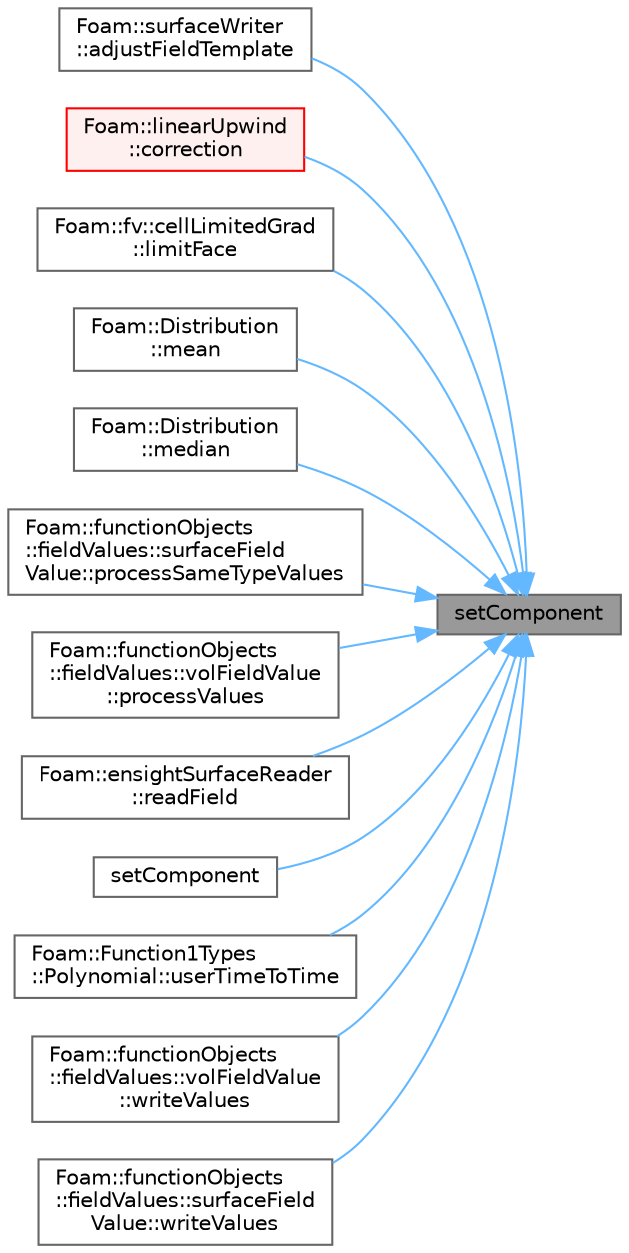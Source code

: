 digraph "setComponent"
{
 // LATEX_PDF_SIZE
  bgcolor="transparent";
  edge [fontname=Helvetica,fontsize=10,labelfontname=Helvetica,labelfontsize=10];
  node [fontname=Helvetica,fontsize=10,shape=box,height=0.2,width=0.4];
  rankdir="RL";
  Node1 [id="Node000001",label="setComponent",height=0.2,width=0.4,color="gray40", fillcolor="grey60", style="filled", fontcolor="black",tooltip=" "];
  Node1 -> Node2 [id="edge1_Node000001_Node000002",dir="back",color="steelblue1",style="solid",tooltip=" "];
  Node2 [id="Node000002",label="Foam::surfaceWriter\l::adjustFieldTemplate",height=0.2,width=0.4,color="grey40", fillcolor="white", style="filled",URL="$classFoam_1_1surfaceWriter.html#ae4f48e47a9fc6e96d1c7074a1ec054c5",tooltip=" "];
  Node1 -> Node3 [id="edge2_Node000001_Node000003",dir="back",color="steelblue1",style="solid",tooltip=" "];
  Node3 [id="Node000003",label="Foam::linearUpwind\l::correction",height=0.2,width=0.4,color="red", fillcolor="#FFF0F0", style="filled",URL="$classFoam_1_1linearUpwind.html#ac26ead7414cbab39c598047884ab43b5",tooltip=" "];
  Node1 -> Node5 [id="edge3_Node000001_Node000005",dir="back",color="steelblue1",style="solid",tooltip=" "];
  Node5 [id="Node000005",label="Foam::fv::cellLimitedGrad\l::limitFace",height=0.2,width=0.4,color="grey40", fillcolor="white", style="filled",URL="$classFoam_1_1fv_1_1cellLimitedGrad.html#a706733b7c861fa3a9f91e36a446ff90f",tooltip=" "];
  Node1 -> Node6 [id="edge4_Node000001_Node000006",dir="back",color="steelblue1",style="solid",tooltip=" "];
  Node6 [id="Node000006",label="Foam::Distribution\l::mean",height=0.2,width=0.4,color="grey40", fillcolor="white", style="filled",URL="$classFoam_1_1Distribution.html#a1839690b575e839e794f6f557b3b27b8",tooltip=" "];
  Node1 -> Node7 [id="edge5_Node000001_Node000007",dir="back",color="steelblue1",style="solid",tooltip=" "];
  Node7 [id="Node000007",label="Foam::Distribution\l::median",height=0.2,width=0.4,color="grey40", fillcolor="white", style="filled",URL="$classFoam_1_1Distribution.html#a8a8e8c26de2a6c6a228b844f3d6c0a75",tooltip=" "];
  Node1 -> Node8 [id="edge6_Node000001_Node000008",dir="back",color="steelblue1",style="solid",tooltip=" "];
  Node8 [id="Node000008",label="Foam::functionObjects\l::fieldValues::surfaceField\lValue::processSameTypeValues",height=0.2,width=0.4,color="grey40", fillcolor="white", style="filled",URL="$classFoam_1_1functionObjects_1_1fieldValues_1_1surfaceFieldValue.html#aa1d0fa7aa6081b21a6af7db264b90a52",tooltip=" "];
  Node1 -> Node9 [id="edge7_Node000001_Node000009",dir="back",color="steelblue1",style="solid",tooltip=" "];
  Node9 [id="Node000009",label="Foam::functionObjects\l::fieldValues::volFieldValue\l::processValues",height=0.2,width=0.4,color="grey40", fillcolor="white", style="filled",URL="$classFoam_1_1functionObjects_1_1fieldValues_1_1volFieldValue.html#a3ee3ef0dce4b4491df744d2af65f4d0f",tooltip=" "];
  Node1 -> Node10 [id="edge8_Node000001_Node000010",dir="back",color="steelblue1",style="solid",tooltip=" "];
  Node10 [id="Node000010",label="Foam::ensightSurfaceReader\l::readField",height=0.2,width=0.4,color="grey40", fillcolor="white", style="filled",URL="$classFoam_1_1ensightSurfaceReader.html#a6a28851f4e19c041db3722c5f14992ea",tooltip=" "];
  Node1 -> Node11 [id="edge9_Node000001_Node000011",dir="back",color="steelblue1",style="solid",tooltip=" "];
  Node11 [id="Node000011",label="setComponent",height=0.2,width=0.4,color="grey40", fillcolor="white", style="filled",URL="$namespaceFoam.html#ac527028d63f53026a07a0927cf72b8f1",tooltip=" "];
  Node1 -> Node12 [id="edge10_Node000001_Node000012",dir="back",color="steelblue1",style="solid",tooltip=" "];
  Node12 [id="Node000012",label="Foam::Function1Types\l::Polynomial::userTimeToTime",height=0.2,width=0.4,color="grey40", fillcolor="white", style="filled",URL="$classFoam_1_1Function1Types_1_1Polynomial.html#af7667c84061411e4afeaa86f0fe88a05",tooltip=" "];
  Node1 -> Node13 [id="edge11_Node000001_Node000013",dir="back",color="steelblue1",style="solid",tooltip=" "];
  Node13 [id="Node000013",label="Foam::functionObjects\l::fieldValues::volFieldValue\l::writeValues",height=0.2,width=0.4,color="grey40", fillcolor="white", style="filled",URL="$classFoam_1_1functionObjects_1_1fieldValues_1_1volFieldValue.html#a0f4b36ce454ae6995009037e9f8860b8",tooltip=" "];
  Node1 -> Node14 [id="edge12_Node000001_Node000014",dir="back",color="steelblue1",style="solid",tooltip=" "];
  Node14 [id="Node000014",label="Foam::functionObjects\l::fieldValues::surfaceField\lValue::writeValues",height=0.2,width=0.4,color="grey40", fillcolor="white", style="filled",URL="$classFoam_1_1functionObjects_1_1fieldValues_1_1surfaceFieldValue.html#acacc98de50542eae11ce8583f1f37641",tooltip=" "];
}
